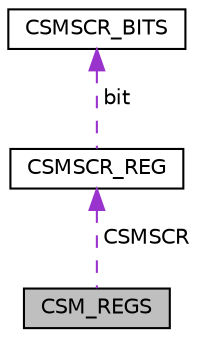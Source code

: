 digraph "CSM_REGS"
{
  edge [fontname="Helvetica",fontsize="10",labelfontname="Helvetica",labelfontsize="10"];
  node [fontname="Helvetica",fontsize="10",shape=record];
  Node1 [label="CSM_REGS",height=0.2,width=0.4,color="black", fillcolor="grey75", style="filled", fontcolor="black"];
  Node2 -> Node1 [dir="back",color="darkorchid3",fontsize="10",style="dashed",label=" CSMSCR" ,fontname="Helvetica"];
  Node2 [label="CSMSCR_REG",height=0.2,width=0.4,color="black", fillcolor="white", style="filled",URL="$union_c_s_m_s_c_r___r_e_g.html"];
  Node3 -> Node2 [dir="back",color="darkorchid3",fontsize="10",style="dashed",label=" bit" ,fontname="Helvetica"];
  Node3 [label="CSMSCR_BITS",height=0.2,width=0.4,color="black", fillcolor="white", style="filled",URL="$struct_c_s_m_s_c_r___b_i_t_s.html"];
}
